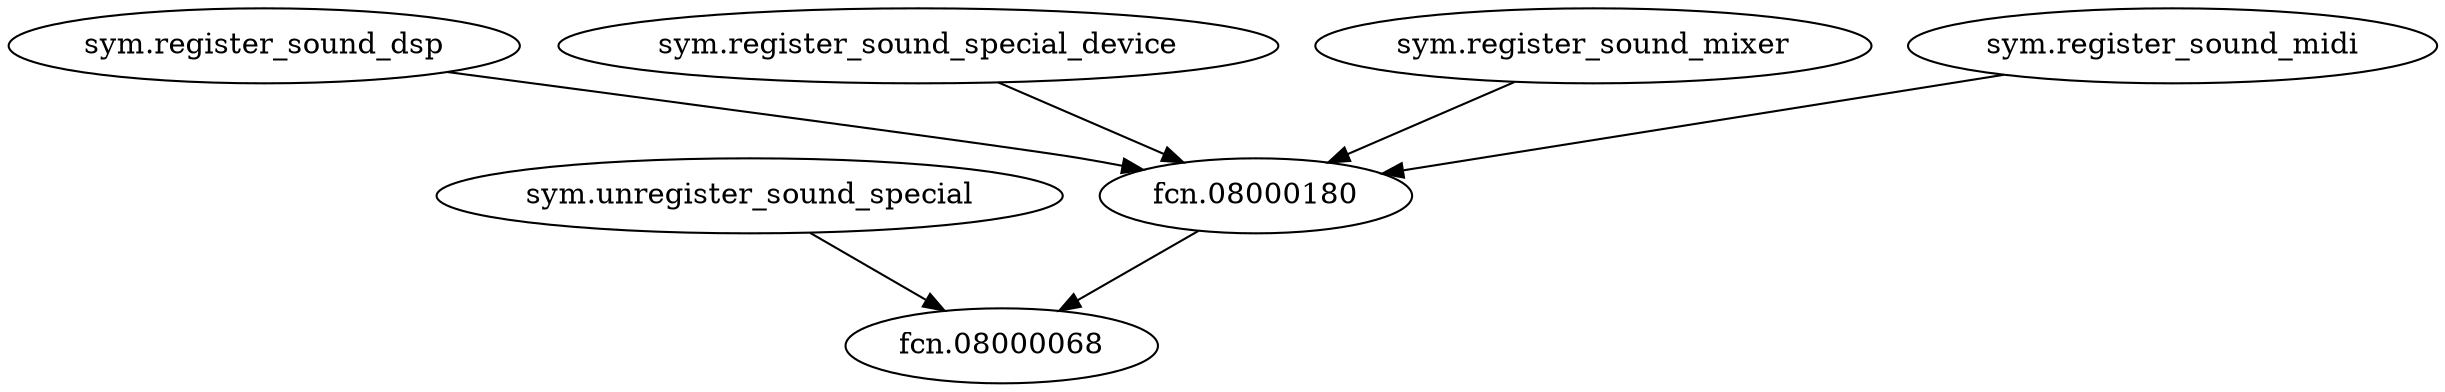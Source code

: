 digraph code {
  "0x08000128" [label="sym.unregister_sound_special"];
  "0x08000128" -> "0x08000068";
  "0x08000068" [label="fcn.08000068"];
  "0x0800036c" [label="sym.register_sound_dsp"];
  "0x0800036c" -> "0x08000180";
  "0x08000180" [label="fcn.08000180"];
  "0x08000180" [label="fcn.08000180"];
  "0x08000180" -> "0x08000068";
  "0x08000068" [label="fcn.08000068"];
  "0x08000428" [label="sym.register_sound_special_device"];
  "0x08000428" -> "0x08000180";
  "0x08000180" [label="fcn.08000180"];
  "0x080003ec" [label="sym.register_sound_mixer"];
  "0x080003ec" -> "0x08000180";
  "0x08000180" [label="fcn.08000180"];
  "0x080003ac" [label="sym.register_sound_midi"];
  "0x080003ac" -> "0x08000180";
  "0x08000180" [label="fcn.08000180"];
}